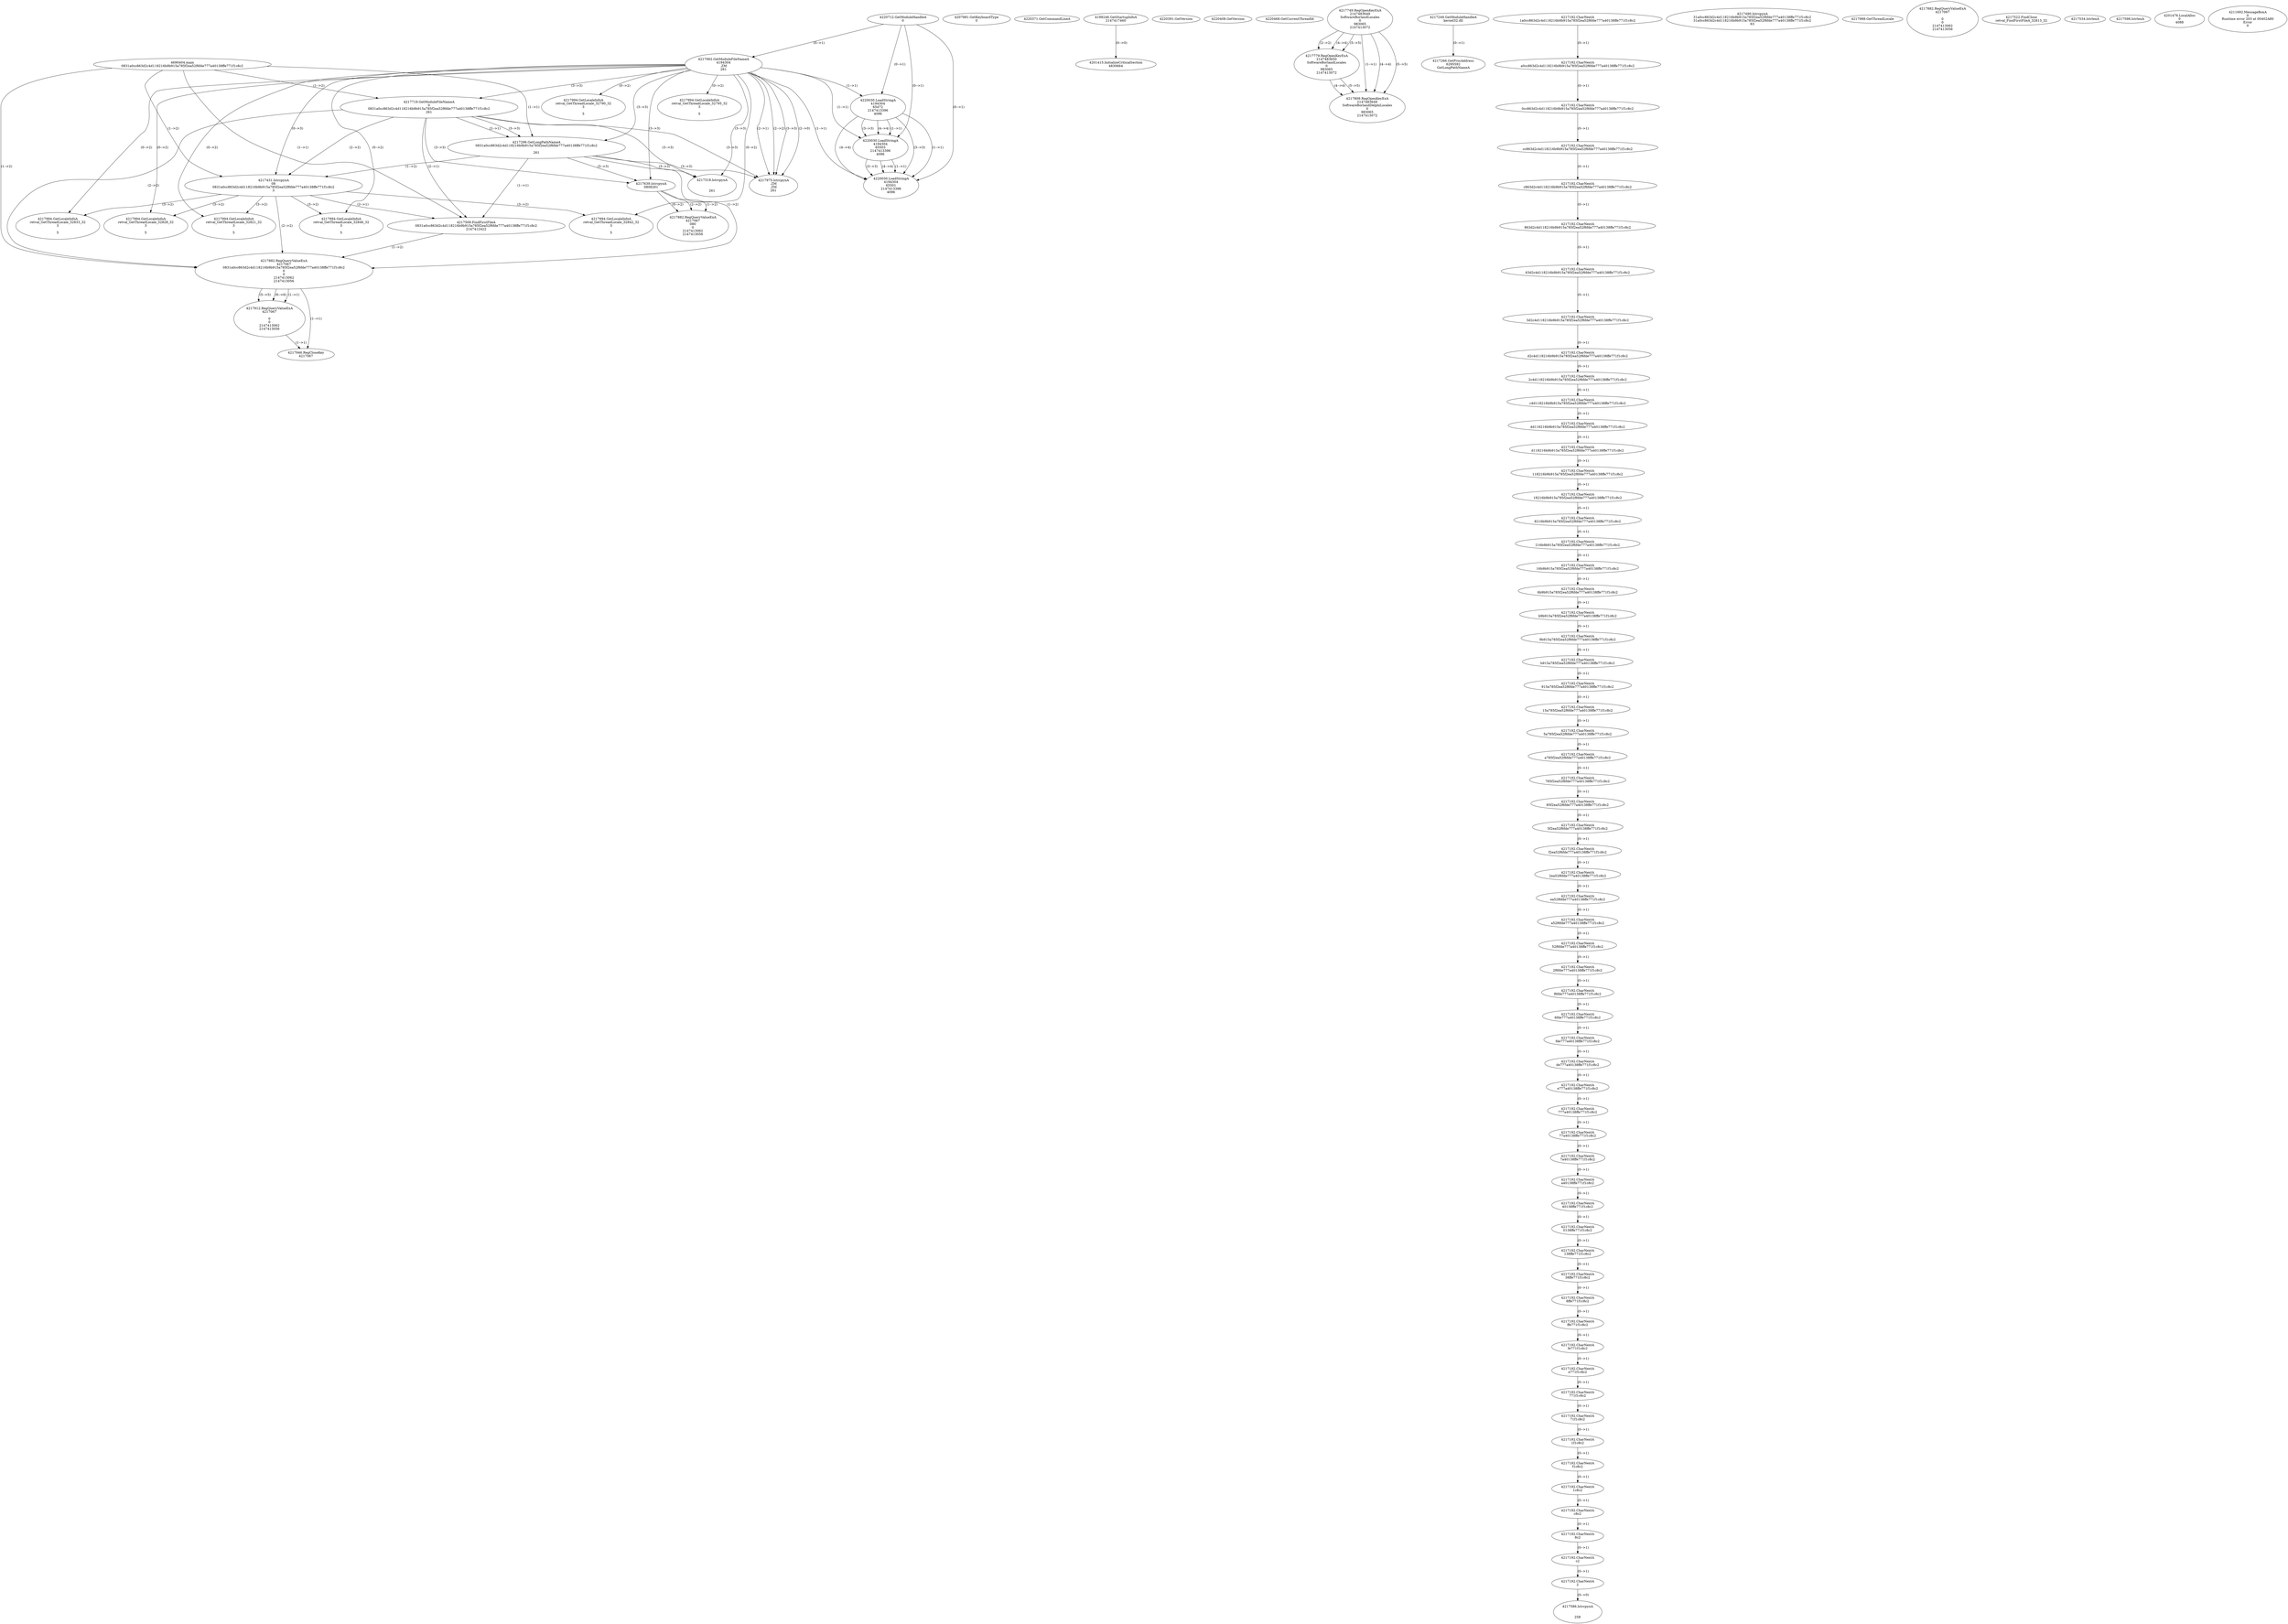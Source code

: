 // Global SCDG with merge call
digraph {
	0 [label="4690404.main
0831a0cc863d2c4d118216b9b915a785f2ea52f6fde777a40138ffe771f1c8c2"]
	1 [label="4220712.GetModuleHandleA
0"]
	2 [label="4207981.GetKeyboardType
0"]
	3 [label="4220371.GetCommandLineA
"]
	4 [label="4199246.GetStartupInfoA
2147417460"]
	5 [label="4220391.GetVersion
"]
	6 [label="4220408.GetVersion
"]
	7 [label="4220468.GetCurrentThreadId
"]
	8 [label="4217062.GetModuleFileNameA
4194304
.ZM
261"]
	1 -> 8 [label="(0-->1)"]
	9 [label="4217719.GetModuleFileNameA
0
0831a0cc863d2c4d118216b9b915a785f2ea52f6fde777a40138ffe771f1c8c2
261"]
	0 -> 9 [label="(1-->2)"]
	8 -> 9 [label="(3-->3)"]
	10 [label="4217749.RegOpenKeyExA
2147483649
Software\Borland\Locales
0
983065
2147413072"]
	11 [label="4217779.RegOpenKeyExA
2147483650
Software\Borland\Locales
0
983065
2147413072"]
	10 -> 11 [label="(2-->2)"]
	10 -> 11 [label="(4-->4)"]
	10 -> 11 [label="(5-->5)"]
	12 [label="4217809.RegOpenKeyExA
2147483649
Software\Borland\Delphi\Locales
0
983065
2147413072"]
	10 -> 12 [label="(1-->1)"]
	10 -> 12 [label="(4-->4)"]
	11 -> 12 [label="(4-->4)"]
	10 -> 12 [label="(5-->5)"]
	11 -> 12 [label="(5-->5)"]
	13 [label="4217249.GetModuleHandleA
kernel32.dll"]
	14 [label="4217266.GetProcAddress
6295592
GetLongPathNameA"]
	13 -> 14 [label="(0-->1)"]
	15 [label="4217296.GetLongPathNameA
0831a0cc863d2c4d118216b9b915a785f2ea52f6fde777a40138ffe771f1c8c2

261"]
	0 -> 15 [label="(1-->1)"]
	9 -> 15 [label="(2-->1)"]
	8 -> 15 [label="(3-->3)"]
	9 -> 15 [label="(3-->3)"]
	16 [label="4217431.lstrcpynA
08
0831a0cc863d2c4d118216b9b915a785f2ea52f6fde777a40138ffe771f1c8c2
3"]
	0 -> 16 [label="(1-->2)"]
	9 -> 16 [label="(2-->2)"]
	15 -> 16 [label="(1-->2)"]
	8 -> 16 [label="(0-->3)"]
	17 [label="4217192.CharNextA
1a0cc863d2c4d118216b9b915a785f2ea52f6fde777a40138ffe771f1c8c2"]
	18 [label="4217192.CharNextA
a0cc863d2c4d118216b9b915a785f2ea52f6fde777a40138ffe771f1c8c2"]
	17 -> 18 [label="(0-->1)"]
	19 [label="4217192.CharNextA
0cc863d2c4d118216b9b915a785f2ea52f6fde777a40138ffe771f1c8c2"]
	18 -> 19 [label="(0-->1)"]
	20 [label="4217192.CharNextA
cc863d2c4d118216b9b915a785f2ea52f6fde777a40138ffe771f1c8c2"]
	19 -> 20 [label="(0-->1)"]
	21 [label="4217192.CharNextA
c863d2c4d118216b9b915a785f2ea52f6fde777a40138ffe771f1c8c2"]
	20 -> 21 [label="(0-->1)"]
	22 [label="4217192.CharNextA
863d2c4d118216b9b915a785f2ea52f6fde777a40138ffe771f1c8c2"]
	21 -> 22 [label="(0-->1)"]
	23 [label="4217192.CharNextA
63d2c4d118216b9b915a785f2ea52f6fde777a40138ffe771f1c8c2"]
	22 -> 23 [label="(0-->1)"]
	24 [label="4217192.CharNextA
3d2c4d118216b9b915a785f2ea52f6fde777a40138ffe771f1c8c2"]
	23 -> 24 [label="(0-->1)"]
	25 [label="4217192.CharNextA
d2c4d118216b9b915a785f2ea52f6fde777a40138ffe771f1c8c2"]
	24 -> 25 [label="(0-->1)"]
	26 [label="4217192.CharNextA
2c4d118216b9b915a785f2ea52f6fde777a40138ffe771f1c8c2"]
	25 -> 26 [label="(0-->1)"]
	27 [label="4217192.CharNextA
c4d118216b9b915a785f2ea52f6fde777a40138ffe771f1c8c2"]
	26 -> 27 [label="(0-->1)"]
	28 [label="4217192.CharNextA
4d118216b9b915a785f2ea52f6fde777a40138ffe771f1c8c2"]
	27 -> 28 [label="(0-->1)"]
	29 [label="4217192.CharNextA
d118216b9b915a785f2ea52f6fde777a40138ffe771f1c8c2"]
	28 -> 29 [label="(0-->1)"]
	30 [label="4217192.CharNextA
118216b9b915a785f2ea52f6fde777a40138ffe771f1c8c2"]
	29 -> 30 [label="(0-->1)"]
	31 [label="4217192.CharNextA
18216b9b915a785f2ea52f6fde777a40138ffe771f1c8c2"]
	30 -> 31 [label="(0-->1)"]
	32 [label="4217192.CharNextA
8216b9b915a785f2ea52f6fde777a40138ffe771f1c8c2"]
	31 -> 32 [label="(0-->1)"]
	33 [label="4217192.CharNextA
216b9b915a785f2ea52f6fde777a40138ffe771f1c8c2"]
	32 -> 33 [label="(0-->1)"]
	34 [label="4217192.CharNextA
16b9b915a785f2ea52f6fde777a40138ffe771f1c8c2"]
	33 -> 34 [label="(0-->1)"]
	35 [label="4217192.CharNextA
6b9b915a785f2ea52f6fde777a40138ffe771f1c8c2"]
	34 -> 35 [label="(0-->1)"]
	36 [label="4217192.CharNextA
b9b915a785f2ea52f6fde777a40138ffe771f1c8c2"]
	35 -> 36 [label="(0-->1)"]
	37 [label="4217192.CharNextA
9b915a785f2ea52f6fde777a40138ffe771f1c8c2"]
	36 -> 37 [label="(0-->1)"]
	38 [label="4217192.CharNextA
b915a785f2ea52f6fde777a40138ffe771f1c8c2"]
	37 -> 38 [label="(0-->1)"]
	39 [label="4217192.CharNextA
915a785f2ea52f6fde777a40138ffe771f1c8c2"]
	38 -> 39 [label="(0-->1)"]
	40 [label="4217192.CharNextA
15a785f2ea52f6fde777a40138ffe771f1c8c2"]
	39 -> 40 [label="(0-->1)"]
	41 [label="4217192.CharNextA
5a785f2ea52f6fde777a40138ffe771f1c8c2"]
	40 -> 41 [label="(0-->1)"]
	42 [label="4217192.CharNextA
a785f2ea52f6fde777a40138ffe771f1c8c2"]
	41 -> 42 [label="(0-->1)"]
	43 [label="4217192.CharNextA
785f2ea52f6fde777a40138ffe771f1c8c2"]
	42 -> 43 [label="(0-->1)"]
	44 [label="4217192.CharNextA
85f2ea52f6fde777a40138ffe771f1c8c2"]
	43 -> 44 [label="(0-->1)"]
	45 [label="4217192.CharNextA
5f2ea52f6fde777a40138ffe771f1c8c2"]
	44 -> 45 [label="(0-->1)"]
	46 [label="4217192.CharNextA
f2ea52f6fde777a40138ffe771f1c8c2"]
	45 -> 46 [label="(0-->1)"]
	47 [label="4217192.CharNextA
2ea52f6fde777a40138ffe771f1c8c2"]
	46 -> 47 [label="(0-->1)"]
	48 [label="4217192.CharNextA
ea52f6fde777a40138ffe771f1c8c2"]
	47 -> 48 [label="(0-->1)"]
	49 [label="4217192.CharNextA
a52f6fde777a40138ffe771f1c8c2"]
	48 -> 49 [label="(0-->1)"]
	50 [label="4217192.CharNextA
52f6fde777a40138ffe771f1c8c2"]
	49 -> 50 [label="(0-->1)"]
	51 [label="4217192.CharNextA
2f6fde777a40138ffe771f1c8c2"]
	50 -> 51 [label="(0-->1)"]
	52 [label="4217192.CharNextA
f6fde777a40138ffe771f1c8c2"]
	51 -> 52 [label="(0-->1)"]
	53 [label="4217192.CharNextA
6fde777a40138ffe771f1c8c2"]
	52 -> 53 [label="(0-->1)"]
	54 [label="4217192.CharNextA
fde777a40138ffe771f1c8c2"]
	53 -> 54 [label="(0-->1)"]
	55 [label="4217192.CharNextA
de777a40138ffe771f1c8c2"]
	54 -> 55 [label="(0-->1)"]
	56 [label="4217192.CharNextA
e777a40138ffe771f1c8c2"]
	55 -> 56 [label="(0-->1)"]
	57 [label="4217192.CharNextA
777a40138ffe771f1c8c2"]
	56 -> 57 [label="(0-->1)"]
	58 [label="4217192.CharNextA
77a40138ffe771f1c8c2"]
	57 -> 58 [label="(0-->1)"]
	59 [label="4217192.CharNextA
7a40138ffe771f1c8c2"]
	58 -> 59 [label="(0-->1)"]
	60 [label="4217192.CharNextA
a40138ffe771f1c8c2"]
	59 -> 60 [label="(0-->1)"]
	61 [label="4217192.CharNextA
40138ffe771f1c8c2"]
	60 -> 61 [label="(0-->1)"]
	62 [label="4217192.CharNextA
0138ffe771f1c8c2"]
	61 -> 62 [label="(0-->1)"]
	63 [label="4217192.CharNextA
138ffe771f1c8c2"]
	62 -> 63 [label="(0-->1)"]
	64 [label="4217192.CharNextA
38ffe771f1c8c2"]
	63 -> 64 [label="(0-->1)"]
	65 [label="4217192.CharNextA
8ffe771f1c8c2"]
	64 -> 65 [label="(0-->1)"]
	66 [label="4217192.CharNextA
ffe771f1c8c2"]
	65 -> 66 [label="(0-->1)"]
	67 [label="4217192.CharNextA
fe771f1c8c2"]
	66 -> 67 [label="(0-->1)"]
	68 [label="4217192.CharNextA
e771f1c8c2"]
	67 -> 68 [label="(0-->1)"]
	69 [label="4217192.CharNextA
771f1c8c2"]
	68 -> 69 [label="(0-->1)"]
	70 [label="4217192.CharNextA
71f1c8c2"]
	69 -> 70 [label="(0-->1)"]
	71 [label="4217192.CharNextA
1f1c8c2"]
	70 -> 71 [label="(0-->1)"]
	72 [label="4217192.CharNextA
f1c8c2"]
	71 -> 72 [label="(0-->1)"]
	73 [label="4217192.CharNextA
1c8c2"]
	72 -> 73 [label="(0-->1)"]
	74 [label="4217192.CharNextA
c8c2"]
	73 -> 74 [label="(0-->1)"]
	75 [label="4217192.CharNextA
8c2"]
	74 -> 75 [label="(0-->1)"]
	76 [label="4217192.CharNextA
c2"]
	75 -> 76 [label="(0-->1)"]
	77 [label="4217192.CharNextA
2"]
	76 -> 77 [label="(0-->1)"]
	78 [label="4217490.lstrcpynA
31a0cc863d2c4d118216b9b915a785f2ea52f6fde777a40138ffe771f1c8c2
31a0cc863d2c4d118216b9b915a785f2ea52f6fde777a40138ffe771f1c8c2
63"]
	79 [label="4217509.FindFirstFileA
0831a0cc863d2c4d118216b9b915a785f2ea52f6fde777a40138ffe771f1c8c2
2147412422"]
	0 -> 79 [label="(1-->1)"]
	9 -> 79 [label="(2-->1)"]
	15 -> 79 [label="(1-->1)"]
	16 -> 79 [label="(2-->1)"]
	80 [label="4217882.RegQueryValueExA
4217067
0831a0cc863d2c4d118216b9b915a785f2ea52f6fde777a40138ffe771f1c8c2
0
0
2147413062
2147413056"]
	0 -> 80 [label="(1-->2)"]
	9 -> 80 [label="(2-->2)"]
	15 -> 80 [label="(1-->2)"]
	16 -> 80 [label="(2-->2)"]
	79 -> 80 [label="(1-->2)"]
	81 [label="4217912.RegQueryValueExA
4217067

0
0
2147413062
2147413056"]
	80 -> 81 [label="(1-->1)"]
	80 -> 81 [label="(5-->5)"]
	80 -> 81 [label="(6-->6)"]
	82 [label="4217946.RegCloseKey
4217067"]
	80 -> 82 [label="(1-->1)"]
	81 -> 82 [label="(1-->1)"]
	83 [label="4217975.lstrcpynA
.ZM
.ZM
261"]
	8 -> 83 [label="(2-->1)"]
	8 -> 83 [label="(2-->2)"]
	8 -> 83 [label="(3-->3)"]
	9 -> 83 [label="(3-->3)"]
	15 -> 83 [label="(3-->3)"]
	8 -> 83 [label="(2-->0)"]
	84 [label="4217988.GetThreadLocale
"]
	85 [label="4217994.GetLocaleInfoA
retval_GetThreadLocale_32821_32
3

5"]
	8 -> 85 [label="(0-->2)"]
	16 -> 85 [label="(3-->2)"]
	86 [label="4220030.LoadStringA
4194304
65472
2147413396
4096"]
	1 -> 86 [label="(0-->1)"]
	8 -> 86 [label="(1-->1)"]
	87 [label="4217318.lstrcpynA


261"]
	8 -> 87 [label="(3-->3)"]
	9 -> 87 [label="(3-->3)"]
	15 -> 87 [label="(3-->3)"]
	88 [label="4217882.RegQueryValueExA
4217067

0
0
2147413062
2147413056"]
	89 [label="4217994.GetLocaleInfoA
retval_GetThreadLocale_32790_32
3

5"]
	8 -> 89 [label="(0-->2)"]
	90 [label="4220030.LoadStringA
4194304
65503
2147413396
4096"]
	1 -> 90 [label="(0-->1)"]
	8 -> 90 [label="(1-->1)"]
	86 -> 90 [label="(1-->1)"]
	86 -> 90 [label="(3-->3)"]
	86 -> 90 [label="(4-->4)"]
	91 [label="4217522.FindClose
retval_FindFirstFileA_32813_32"]
	92 [label="4217534.lstrlenA
"]
	93 [label="4217586.lstrcpynA


258"]
	77 -> 93 [label="(0-->0)"]
	94 [label="4217598.lstrlenA
"]
	95 [label="4217639.lstrcpynA
08\
08\
261"]
	8 -> 95 [label="(3-->3)"]
	9 -> 95 [label="(3-->3)"]
	15 -> 95 [label="(3-->3)"]
	96 [label="4217882.RegQueryValueExA
4217067
08\
0
0
2147413062
2147413056"]
	95 -> 96 [label="(1-->2)"]
	95 -> 96 [label="(2-->2)"]
	95 -> 96 [label="(0-->2)"]
	97 [label="4217994.GetLocaleInfoA
retval_GetThreadLocale_32833_32
3

5"]
	8 -> 97 [label="(0-->2)"]
	16 -> 97 [label="(3-->2)"]
	98 [label="4201415.InitializeCriticalSection
4830664"]
	4 -> 98 [label="(0-->0)"]
	99 [label="4201476.LocalAlloc
0
4088"]
	100 [label="4217994.GetLocaleInfoA
retval_GetThreadLocale_32846_32
3

5"]
	8 -> 100 [label="(0-->2)"]
	16 -> 100 [label="(3-->2)"]
	101 [label="4220030.LoadStringA
4194304
65501
2147413396
4096"]
	1 -> 101 [label="(0-->1)"]
	8 -> 101 [label="(1-->1)"]
	86 -> 101 [label="(1-->1)"]
	90 -> 101 [label="(1-->1)"]
	86 -> 101 [label="(3-->3)"]
	90 -> 101 [label="(3-->3)"]
	86 -> 101 [label="(4-->4)"]
	90 -> 101 [label="(4-->4)"]
	102 [label="4211692.MessageBoxA
0
Runtime error 203 at 00402A80
Error
0"]
	103 [label="4217994.GetLocaleInfoA
retval_GetThreadLocale_32795_32
3

5"]
	8 -> 103 [label="(0-->2)"]
	104 [label="4217994.GetLocaleInfoA
retval_GetThreadLocale_32828_32
3

5"]
	8 -> 104 [label="(0-->2)"]
	16 -> 104 [label="(3-->2)"]
	105 [label="4217994.GetLocaleInfoA
retval_GetThreadLocale_32842_32
3

5"]
	8 -> 105 [label="(0-->2)"]
	16 -> 105 [label="(3-->2)"]
}
